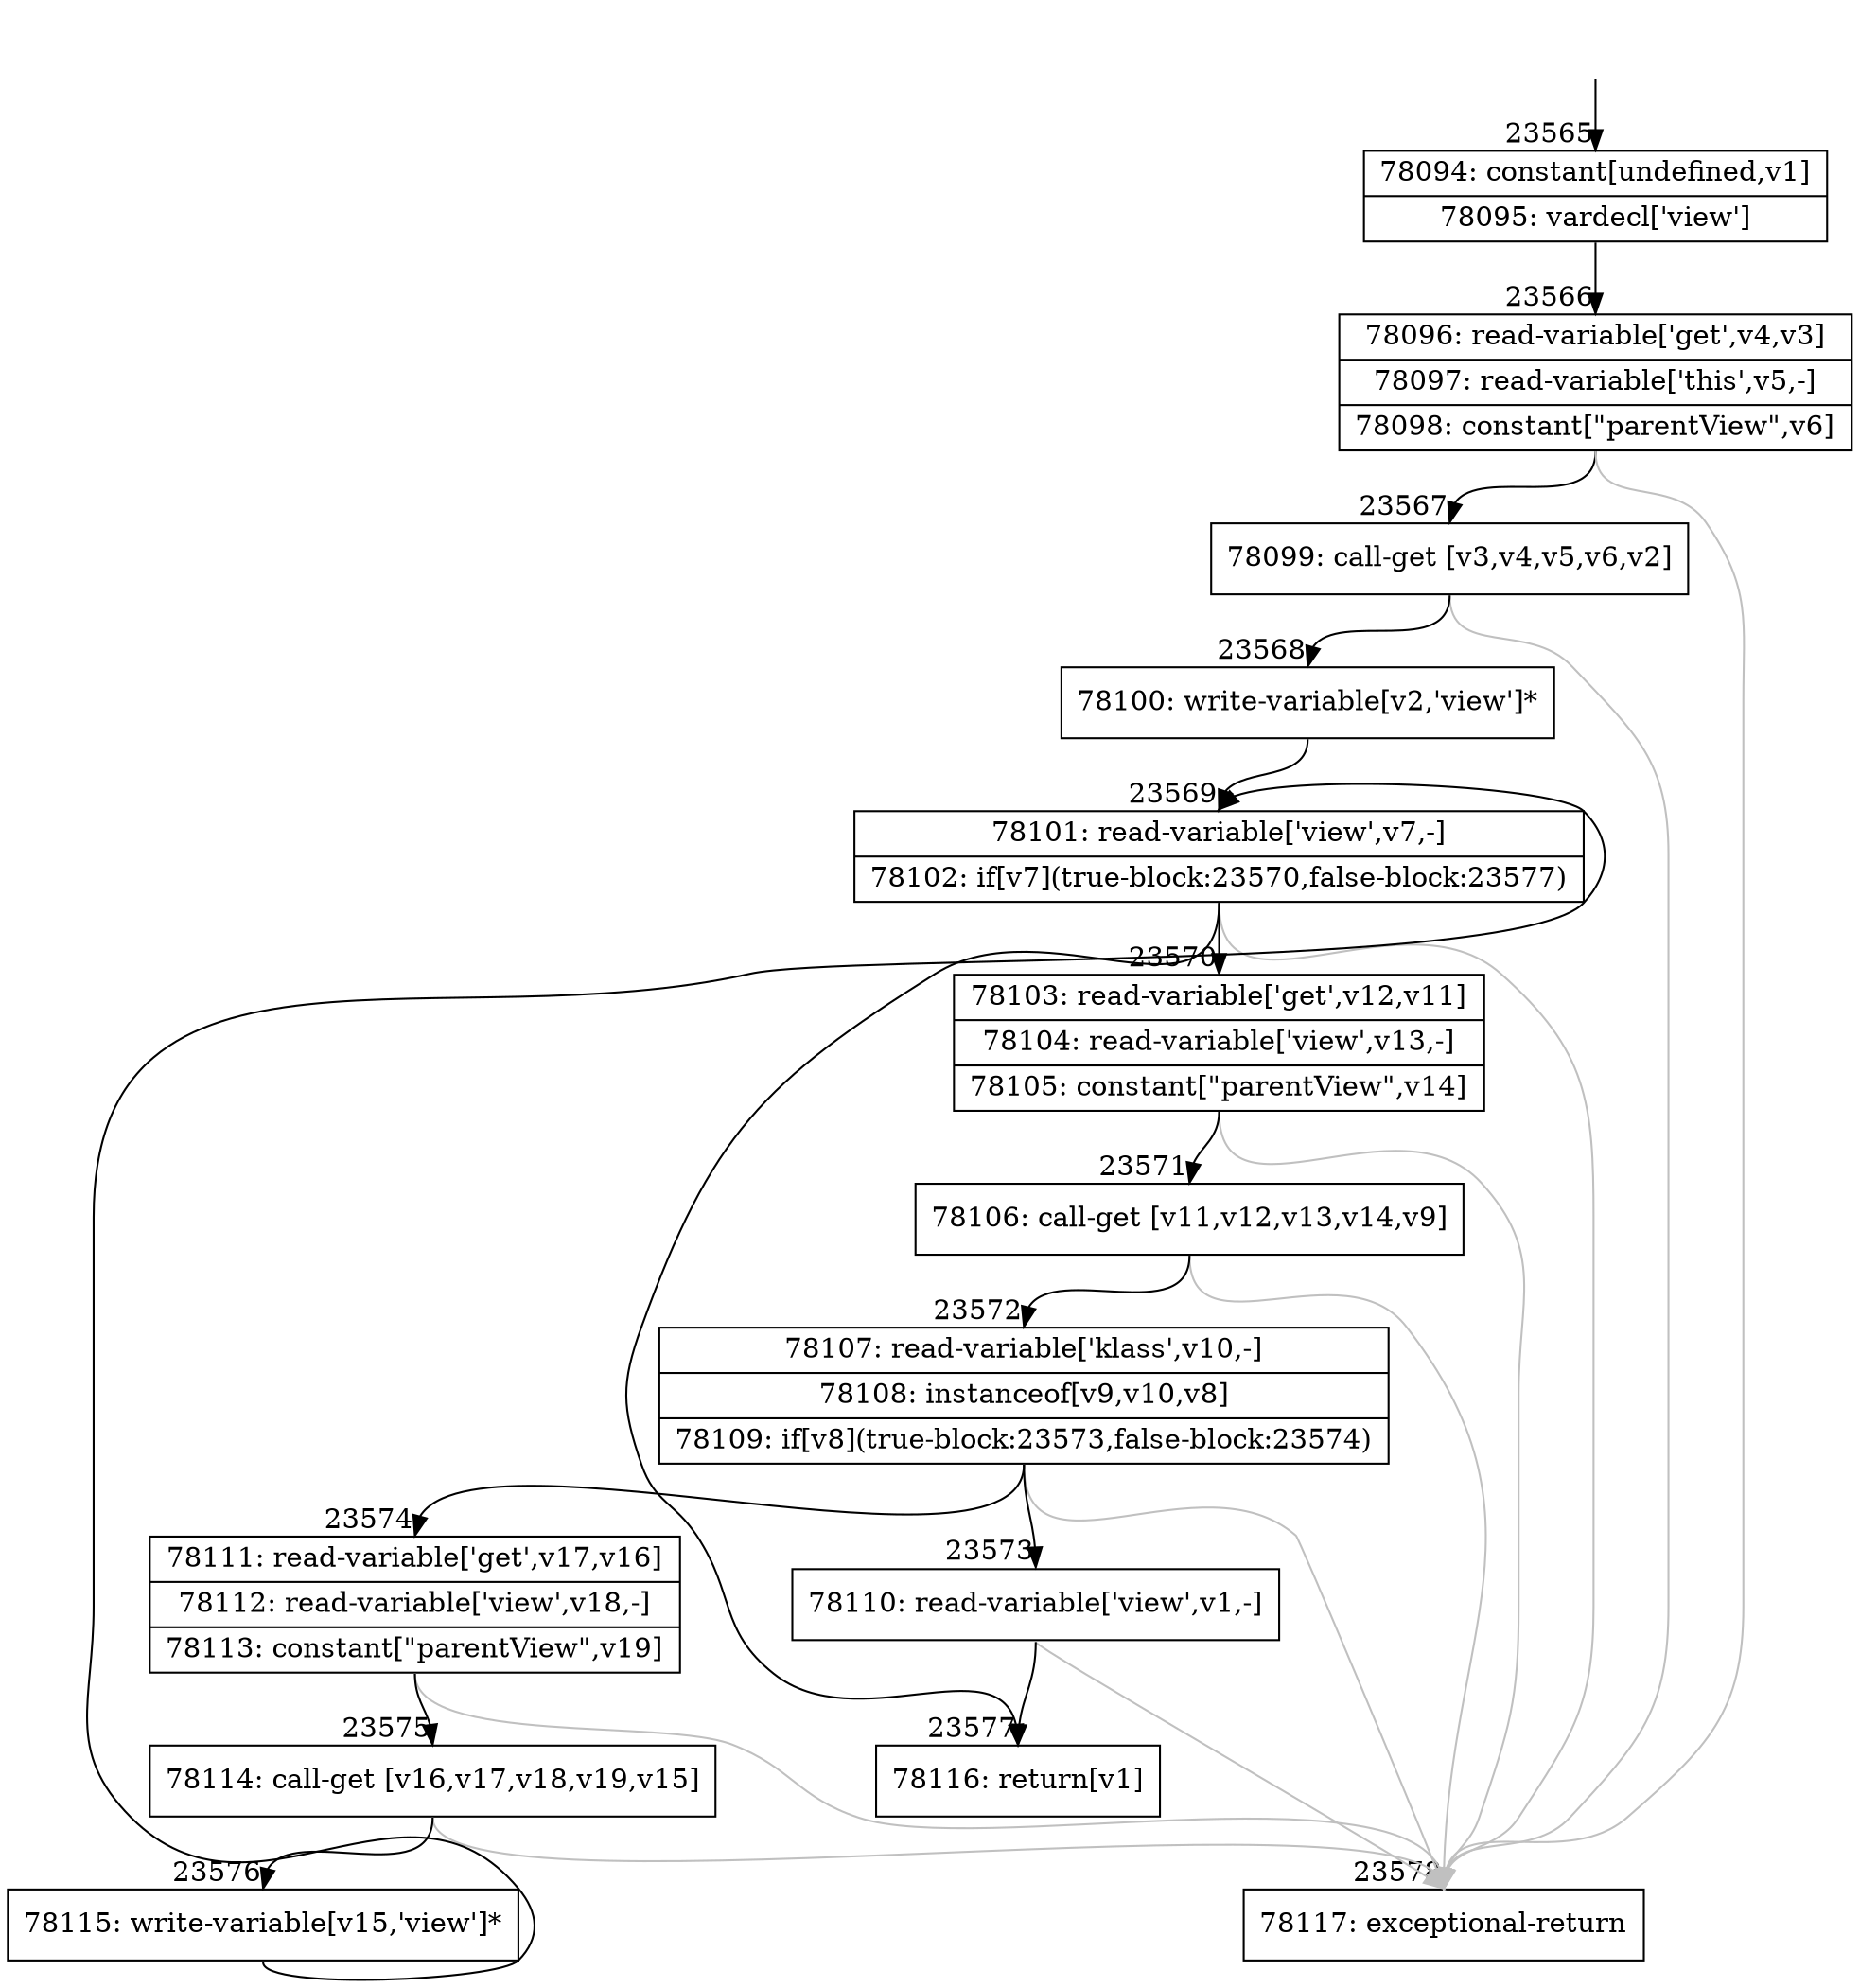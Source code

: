 digraph {
rankdir="TD"
BB_entry2063[shape=none,label=""];
BB_entry2063 -> BB23565 [tailport=s, headport=n, headlabel="    23565"]
BB23565 [shape=record label="{78094: constant[undefined,v1]|78095: vardecl['view']}" ] 
BB23565 -> BB23566 [tailport=s, headport=n, headlabel="      23566"]
BB23566 [shape=record label="{78096: read-variable['get',v4,v3]|78097: read-variable['this',v5,-]|78098: constant[\"parentView\",v6]}" ] 
BB23566 -> BB23567 [tailport=s, headport=n, headlabel="      23567"]
BB23566 -> BB23578 [tailport=s, headport=n, color=gray, headlabel="      23578"]
BB23567 [shape=record label="{78099: call-get [v3,v4,v5,v6,v2]}" ] 
BB23567 -> BB23568 [tailport=s, headport=n, headlabel="      23568"]
BB23567 -> BB23578 [tailport=s, headport=n, color=gray]
BB23568 [shape=record label="{78100: write-variable[v2,'view']*}" ] 
BB23568 -> BB23569 [tailport=s, headport=n, headlabel="      23569"]
BB23569 [shape=record label="{78101: read-variable['view',v7,-]|78102: if[v7](true-block:23570,false-block:23577)}" ] 
BB23569 -> BB23570 [tailport=s, headport=n, headlabel="      23570"]
BB23569 -> BB23577 [tailport=s, headport=n, headlabel="      23577"]
BB23569 -> BB23578 [tailport=s, headport=n, color=gray]
BB23570 [shape=record label="{78103: read-variable['get',v12,v11]|78104: read-variable['view',v13,-]|78105: constant[\"parentView\",v14]}" ] 
BB23570 -> BB23571 [tailport=s, headport=n, headlabel="      23571"]
BB23570 -> BB23578 [tailport=s, headport=n, color=gray]
BB23571 [shape=record label="{78106: call-get [v11,v12,v13,v14,v9]}" ] 
BB23571 -> BB23572 [tailport=s, headport=n, headlabel="      23572"]
BB23571 -> BB23578 [tailport=s, headport=n, color=gray]
BB23572 [shape=record label="{78107: read-variable['klass',v10,-]|78108: instanceof[v9,v10,v8]|78109: if[v8](true-block:23573,false-block:23574)}" ] 
BB23572 -> BB23573 [tailport=s, headport=n, headlabel="      23573"]
BB23572 -> BB23574 [tailport=s, headport=n, headlabel="      23574"]
BB23572 -> BB23578 [tailport=s, headport=n, color=gray]
BB23573 [shape=record label="{78110: read-variable['view',v1,-]}" ] 
BB23573 -> BB23577 [tailport=s, headport=n]
BB23573 -> BB23578 [tailport=s, headport=n, color=gray]
BB23574 [shape=record label="{78111: read-variable['get',v17,v16]|78112: read-variable['view',v18,-]|78113: constant[\"parentView\",v19]}" ] 
BB23574 -> BB23575 [tailport=s, headport=n, headlabel="      23575"]
BB23574 -> BB23578 [tailport=s, headport=n, color=gray]
BB23575 [shape=record label="{78114: call-get [v16,v17,v18,v19,v15]}" ] 
BB23575 -> BB23576 [tailport=s, headport=n, headlabel="      23576"]
BB23575 -> BB23578 [tailport=s, headport=n, color=gray]
BB23576 [shape=record label="{78115: write-variable[v15,'view']*}" ] 
BB23576 -> BB23569 [tailport=s, headport=n]
BB23577 [shape=record label="{78116: return[v1]}" ] 
BB23578 [shape=record label="{78117: exceptional-return}" ] 
//#$~ 44631
}

